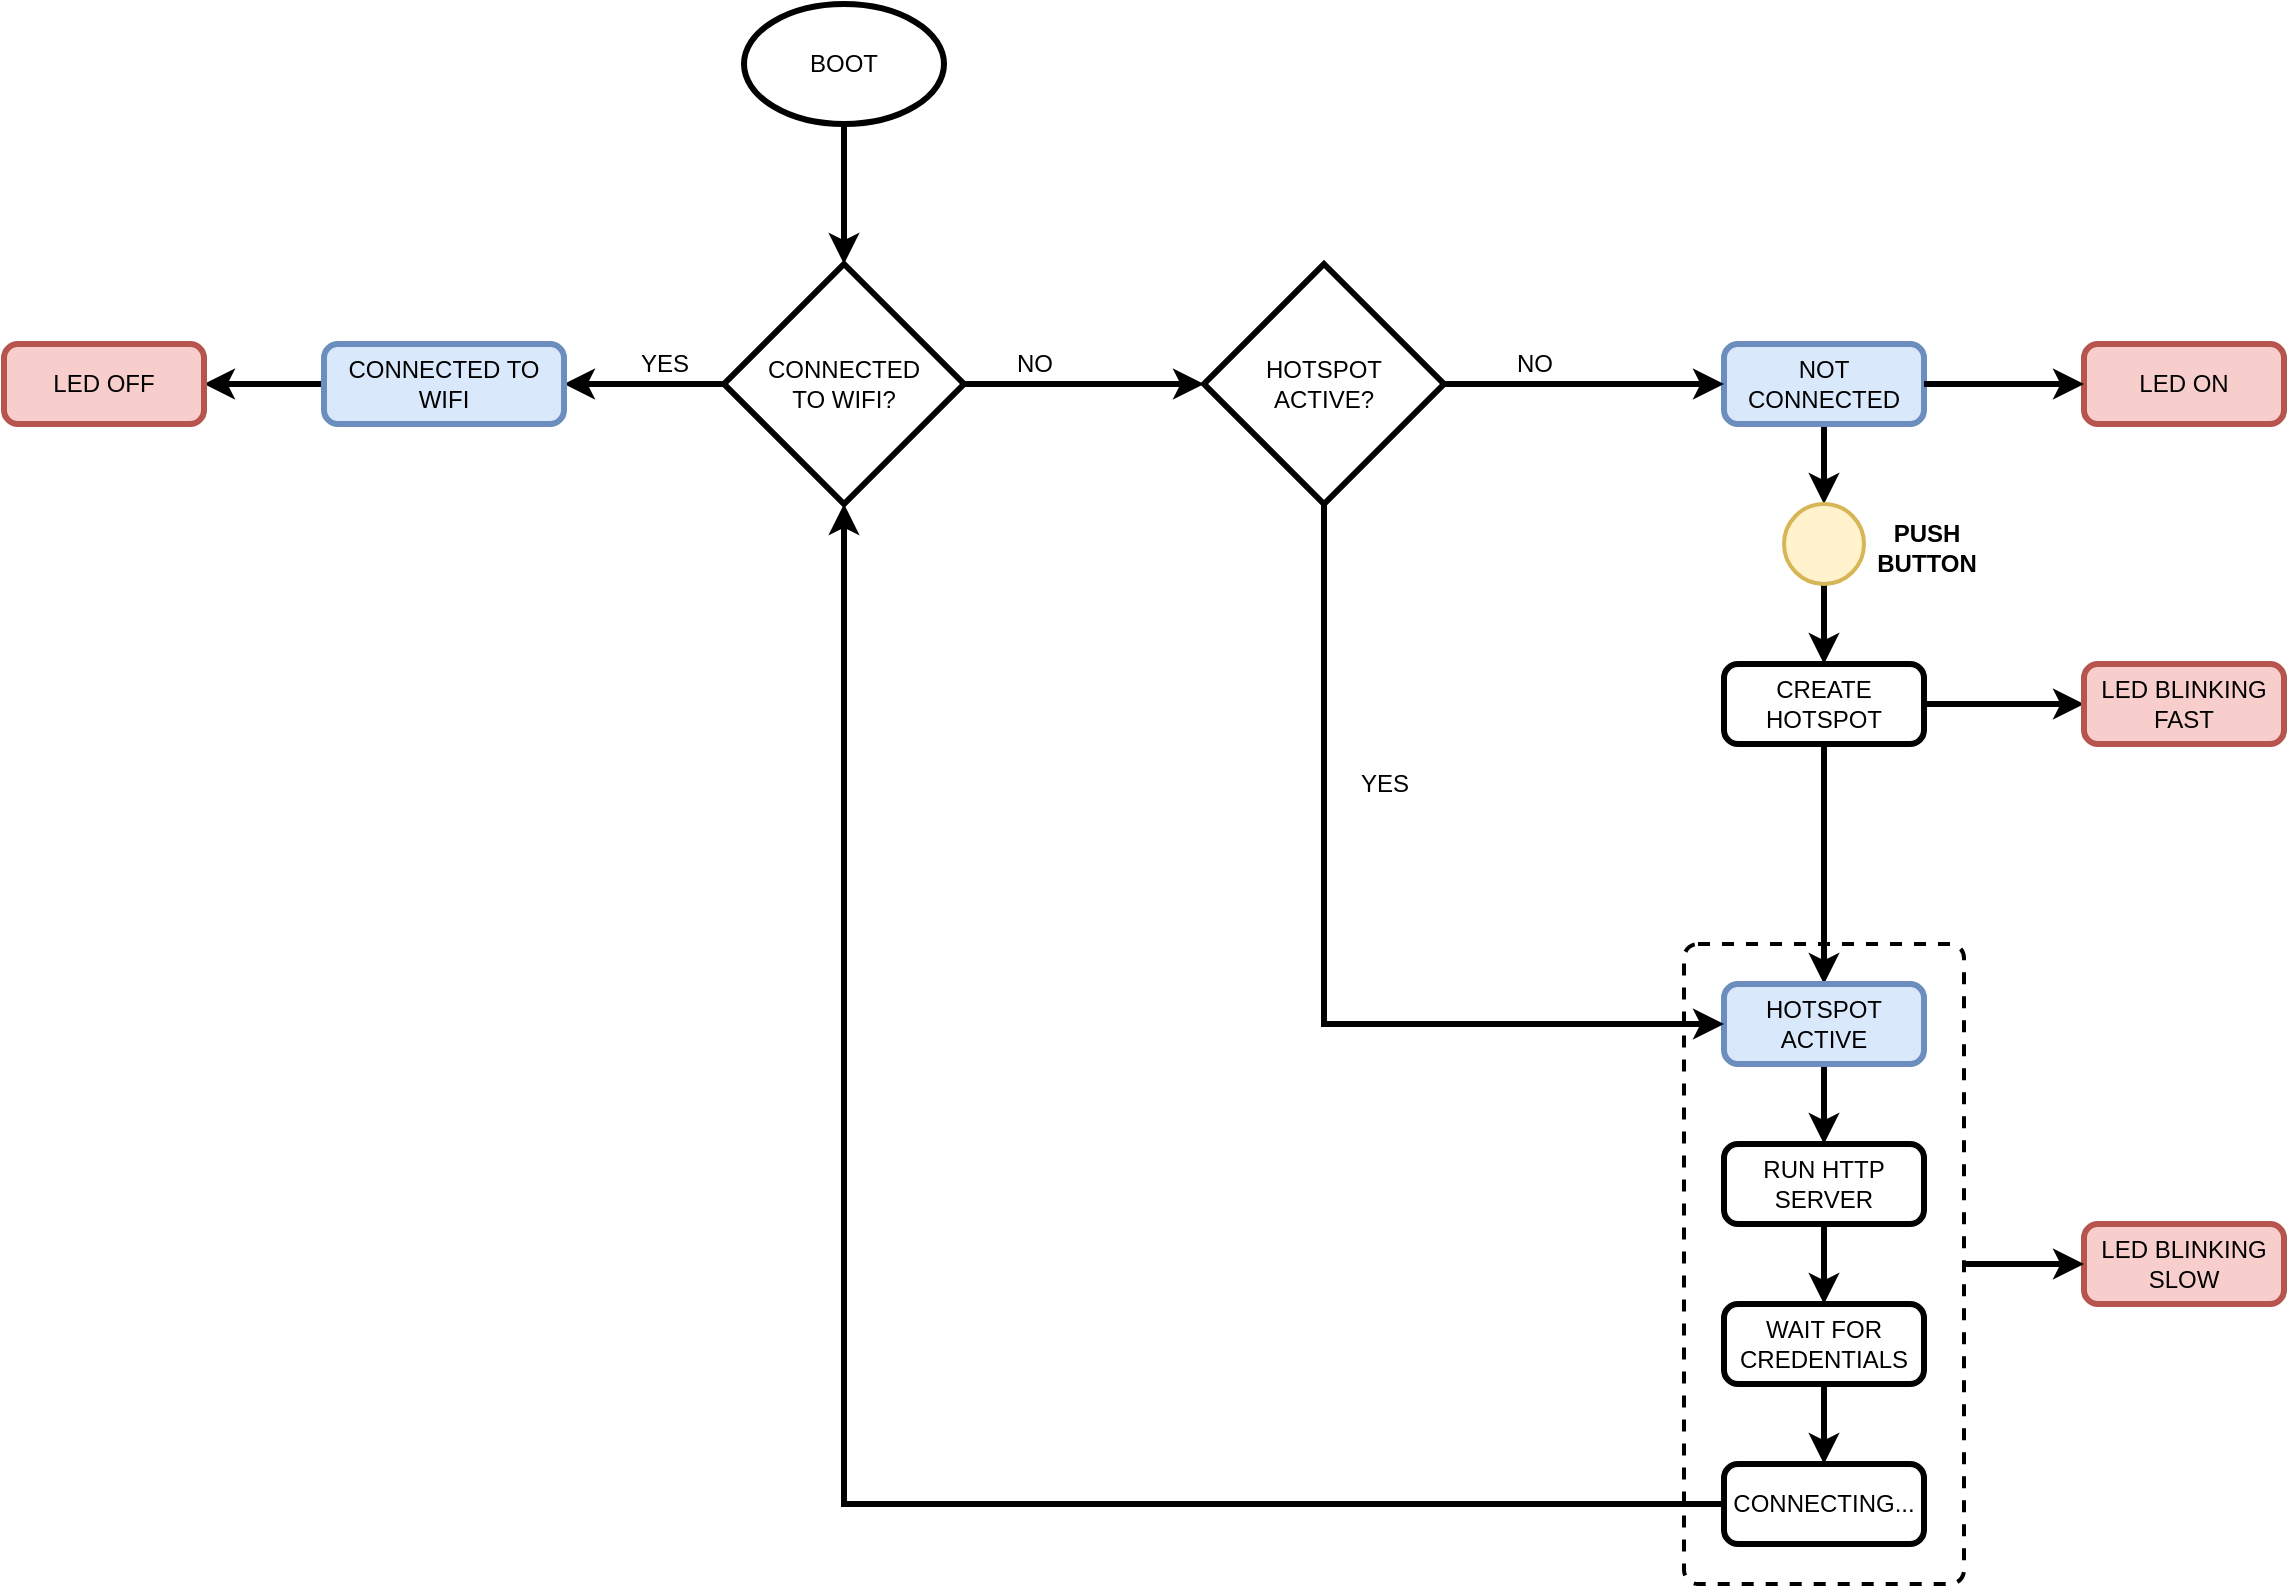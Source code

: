 <mxfile version="16.5.1" type="device"><diagram id="AxEpaxq_vSLOghSMP8F_" name="Pagina-1"><mxGraphModel dx="1422" dy="905" grid="1" gridSize="10" guides="1" tooltips="1" connect="1" arrows="1" fold="1" page="1" pageScale="1" pageWidth="1654" pageHeight="2336" math="0" shadow="0"><root><mxCell id="0"/><mxCell id="1" parent="0"/><mxCell id="MUxtvVnEjNuxNv-pTxA--32" value="" style="rounded=1;whiteSpace=wrap;html=1;absoluteArcSize=1;arcSize=14;strokeWidth=2;fillColor=none;dashed=1;" parent="1" vertex="1"><mxGeometry x="1080" y="500" width="140" height="320" as="geometry"/></mxCell><mxCell id="MUxtvVnEjNuxNv-pTxA--37" style="edgeStyle=orthogonalEdgeStyle;rounded=0;orthogonalLoop=1;jettySize=auto;html=1;entryX=1;entryY=0.5;entryDx=0;entryDy=0;strokeWidth=3;" parent="1" source="MUxtvVnEjNuxNv-pTxA--6" target="MUxtvVnEjNuxNv-pTxA--11" edge="1"><mxGeometry relative="1" as="geometry"/></mxCell><mxCell id="MUxtvVnEjNuxNv-pTxA--40" style="edgeStyle=orthogonalEdgeStyle;rounded=0;orthogonalLoop=1;jettySize=auto;html=1;entryX=0;entryY=0.5;entryDx=0;entryDy=0;entryPerimeter=0;strokeWidth=3;" parent="1" source="MUxtvVnEjNuxNv-pTxA--6" target="MUxtvVnEjNuxNv-pTxA--39" edge="1"><mxGeometry relative="1" as="geometry"/></mxCell><mxCell id="MUxtvVnEjNuxNv-pTxA--6" value="CONNECTED&lt;br&gt;TO WIFI?" style="strokeWidth=3;html=1;shape=mxgraph.flowchart.decision;whiteSpace=wrap;" parent="1" vertex="1"><mxGeometry x="600" y="160" width="120" height="120" as="geometry"/></mxCell><mxCell id="MUxtvVnEjNuxNv-pTxA--17" style="edgeStyle=orthogonalEdgeStyle;rounded=0;orthogonalLoop=1;jettySize=auto;html=1;strokeWidth=3;" parent="1" source="MUxtvVnEjNuxNv-pTxA--8" target="MUxtvVnEjNuxNv-pTxA--50" edge="1"><mxGeometry relative="1" as="geometry"/></mxCell><mxCell id="MUxtvVnEjNuxNv-pTxA--8" value="NOT CONNECTED" style="rounded=1;whiteSpace=wrap;html=1;absoluteArcSize=1;arcSize=14;strokeWidth=3;fillColor=#dae8fc;strokeColor=#6c8ebf;" parent="1" vertex="1"><mxGeometry x="1100" y="200" width="100" height="40" as="geometry"/></mxCell><mxCell id="MUxtvVnEjNuxNv-pTxA--28" style="edgeStyle=orthogonalEdgeStyle;rounded=0;orthogonalLoop=1;jettySize=auto;html=1;entryX=1;entryY=0.5;entryDx=0;entryDy=0;strokeWidth=3;" parent="1" source="MUxtvVnEjNuxNv-pTxA--11" target="MUxtvVnEjNuxNv-pTxA--27" edge="1"><mxGeometry relative="1" as="geometry"/></mxCell><mxCell id="MUxtvVnEjNuxNv-pTxA--11" value="CONNECTED TO WIFI" style="rounded=1;whiteSpace=wrap;html=1;absoluteArcSize=1;arcSize=14;strokeWidth=3;fillColor=#dae8fc;strokeColor=#6c8ebf;" parent="1" vertex="1"><mxGeometry x="400" y="200" width="120" height="40" as="geometry"/></mxCell><mxCell id="MUxtvVnEjNuxNv-pTxA--14" value="LED ON" style="rounded=1;whiteSpace=wrap;html=1;absoluteArcSize=1;arcSize=14;strokeWidth=3;fillColor=#f8cecc;strokeColor=#b85450;" parent="1" vertex="1"><mxGeometry x="1280" y="200" width="100" height="40" as="geometry"/></mxCell><mxCell id="MUxtvVnEjNuxNv-pTxA--19" style="edgeStyle=orthogonalEdgeStyle;rounded=0;orthogonalLoop=1;jettySize=auto;html=1;entryX=0.5;entryY=0;entryDx=0;entryDy=0;strokeWidth=3;" parent="1" source="MUxtvVnEjNuxNv-pTxA--16" target="MUxtvVnEjNuxNv-pTxA--18" edge="1"><mxGeometry relative="1" as="geometry"/></mxCell><mxCell id="G3Ov9b6FdHC3pLDveb88-2" style="edgeStyle=orthogonalEdgeStyle;rounded=0;orthogonalLoop=1;jettySize=auto;html=1;entryX=0;entryY=0.5;entryDx=0;entryDy=0;strokeWidth=3;" edge="1" parent="1" source="MUxtvVnEjNuxNv-pTxA--16" target="G3Ov9b6FdHC3pLDveb88-1"><mxGeometry relative="1" as="geometry"/></mxCell><mxCell id="MUxtvVnEjNuxNv-pTxA--16" value="CREATE HOTSPOT" style="rounded=1;whiteSpace=wrap;html=1;absoluteArcSize=1;arcSize=14;strokeWidth=3;" parent="1" vertex="1"><mxGeometry x="1100" y="360" width="100" height="40" as="geometry"/></mxCell><mxCell id="MUxtvVnEjNuxNv-pTxA--24" style="edgeStyle=orthogonalEdgeStyle;rounded=0;orthogonalLoop=1;jettySize=auto;html=1;entryX=0.5;entryY=0;entryDx=0;entryDy=0;strokeWidth=3;" parent="1" source="MUxtvVnEjNuxNv-pTxA--18" target="MUxtvVnEjNuxNv-pTxA--22" edge="1"><mxGeometry relative="1" as="geometry"/></mxCell><mxCell id="MUxtvVnEjNuxNv-pTxA--18" value="HOTSPOT ACTIVE" style="rounded=1;whiteSpace=wrap;html=1;absoluteArcSize=1;arcSize=14;strokeWidth=3;fillColor=#dae8fc;strokeColor=#6c8ebf;" parent="1" vertex="1"><mxGeometry x="1100" y="520" width="100" height="40" as="geometry"/></mxCell><mxCell id="MUxtvVnEjNuxNv-pTxA--20" value="LED BLINKING&lt;br&gt;SLOW" style="rounded=1;whiteSpace=wrap;html=1;absoluteArcSize=1;arcSize=14;strokeWidth=3;fillColor=#f8cecc;strokeColor=#b85450;" parent="1" vertex="1"><mxGeometry x="1280" y="640" width="100" height="40" as="geometry"/></mxCell><mxCell id="MUxtvVnEjNuxNv-pTxA--26" style="edgeStyle=orthogonalEdgeStyle;rounded=0;orthogonalLoop=1;jettySize=auto;html=1;entryX=0.5;entryY=0;entryDx=0;entryDy=0;strokeWidth=3;" parent="1" source="MUxtvVnEjNuxNv-pTxA--22" target="MUxtvVnEjNuxNv-pTxA--25" edge="1"><mxGeometry relative="1" as="geometry"/></mxCell><mxCell id="MUxtvVnEjNuxNv-pTxA--22" value="RUN HTTP SERVER" style="rounded=1;whiteSpace=wrap;html=1;absoluteArcSize=1;arcSize=14;strokeWidth=3;" parent="1" vertex="1"><mxGeometry x="1100" y="600" width="100" height="40" as="geometry"/></mxCell><mxCell id="MUxtvVnEjNuxNv-pTxA--35" style="edgeStyle=orthogonalEdgeStyle;rounded=0;orthogonalLoop=1;jettySize=auto;html=1;entryX=0.5;entryY=0;entryDx=0;entryDy=0;strokeWidth=3;" parent="1" source="MUxtvVnEjNuxNv-pTxA--25" target="MUxtvVnEjNuxNv-pTxA--34" edge="1"><mxGeometry relative="1" as="geometry"/></mxCell><mxCell id="MUxtvVnEjNuxNv-pTxA--25" value="WAIT FOR CREDENTIALS" style="rounded=1;whiteSpace=wrap;html=1;absoluteArcSize=1;arcSize=14;strokeWidth=3;" parent="1" vertex="1"><mxGeometry x="1100" y="680" width="100" height="40" as="geometry"/></mxCell><mxCell id="MUxtvVnEjNuxNv-pTxA--27" value="LED OFF" style="rounded=1;whiteSpace=wrap;html=1;absoluteArcSize=1;arcSize=14;strokeWidth=3;fillColor=#f8cecc;strokeColor=#b85450;" parent="1" vertex="1"><mxGeometry x="240" y="200" width="100" height="40" as="geometry"/></mxCell><mxCell id="MUxtvVnEjNuxNv-pTxA--29" value="YES" style="text;html=1;align=center;verticalAlign=middle;resizable=0;points=[];autosize=1;strokeColor=none;fillColor=none;" parent="1" vertex="1"><mxGeometry x="550" y="200" width="40" height="20" as="geometry"/></mxCell><mxCell id="MUxtvVnEjNuxNv-pTxA--33" style="edgeStyle=orthogonalEdgeStyle;rounded=0;orthogonalLoop=1;jettySize=auto;html=1;strokeWidth=3;" parent="1" source="MUxtvVnEjNuxNv-pTxA--32" target="MUxtvVnEjNuxNv-pTxA--20" edge="1"><mxGeometry relative="1" as="geometry"/></mxCell><mxCell id="MUxtvVnEjNuxNv-pTxA--38" style="edgeStyle=orthogonalEdgeStyle;rounded=0;orthogonalLoop=1;jettySize=auto;html=1;entryX=0.5;entryY=1;entryDx=0;entryDy=0;entryPerimeter=0;strokeWidth=3;" parent="1" source="MUxtvVnEjNuxNv-pTxA--34" target="MUxtvVnEjNuxNv-pTxA--6" edge="1"><mxGeometry relative="1" as="geometry"/></mxCell><mxCell id="MUxtvVnEjNuxNv-pTxA--34" value="CONNECTING..." style="rounded=1;whiteSpace=wrap;html=1;absoluteArcSize=1;arcSize=14;strokeWidth=3;" parent="1" vertex="1"><mxGeometry x="1100" y="760" width="100" height="40" as="geometry"/></mxCell><mxCell id="MUxtvVnEjNuxNv-pTxA--41" style="edgeStyle=orthogonalEdgeStyle;rounded=0;orthogonalLoop=1;jettySize=auto;html=1;entryX=0;entryY=0.5;entryDx=0;entryDy=0;strokeWidth=3;" parent="1" source="MUxtvVnEjNuxNv-pTxA--39" target="MUxtvVnEjNuxNv-pTxA--8" edge="1"><mxGeometry relative="1" as="geometry"/></mxCell><mxCell id="MUxtvVnEjNuxNv-pTxA--43" style="edgeStyle=orthogonalEdgeStyle;rounded=0;orthogonalLoop=1;jettySize=auto;html=1;entryX=0;entryY=0.5;entryDx=0;entryDy=0;exitX=0.5;exitY=1;exitDx=0;exitDy=0;exitPerimeter=0;strokeWidth=3;" parent="1" source="MUxtvVnEjNuxNv-pTxA--39" target="MUxtvVnEjNuxNv-pTxA--18" edge="1"><mxGeometry relative="1" as="geometry"/></mxCell><mxCell id="MUxtvVnEjNuxNv-pTxA--39" value="HOTSPOT&lt;br&gt;ACTIVE?" style="strokeWidth=3;html=1;shape=mxgraph.flowchart.decision;whiteSpace=wrap;" parent="1" vertex="1"><mxGeometry x="840" y="160" width="120" height="120" as="geometry"/></mxCell><mxCell id="MUxtvVnEjNuxNv-pTxA--42" value="NO" style="text;html=1;align=center;verticalAlign=middle;resizable=0;points=[];autosize=1;strokeColor=none;fillColor=none;" parent="1" vertex="1"><mxGeometry x="740" y="200" width="30" height="20" as="geometry"/></mxCell><mxCell id="MUxtvVnEjNuxNv-pTxA--44" value="YES" style="text;html=1;align=center;verticalAlign=middle;resizable=0;points=[];autosize=1;strokeColor=none;fillColor=none;" parent="1" vertex="1"><mxGeometry x="910" y="410" width="40" height="20" as="geometry"/></mxCell><mxCell id="MUxtvVnEjNuxNv-pTxA--45" value="NO" style="text;html=1;align=center;verticalAlign=middle;resizable=0;points=[];autosize=1;strokeColor=none;fillColor=none;" parent="1" vertex="1"><mxGeometry x="990" y="200" width="30" height="20" as="geometry"/></mxCell><mxCell id="MUxtvVnEjNuxNv-pTxA--49" style="edgeStyle=orthogonalEdgeStyle;rounded=0;orthogonalLoop=1;jettySize=auto;html=1;entryX=0.5;entryY=0;entryDx=0;entryDy=0;entryPerimeter=0;strokeWidth=3;" parent="1" source="MUxtvVnEjNuxNv-pTxA--48" target="MUxtvVnEjNuxNv-pTxA--6" edge="1"><mxGeometry relative="1" as="geometry"/></mxCell><mxCell id="MUxtvVnEjNuxNv-pTxA--48" value="BOOT" style="strokeWidth=3;html=1;shape=mxgraph.flowchart.start_1;whiteSpace=wrap;fillColor=none;" parent="1" vertex="1"><mxGeometry x="610" y="30" width="100" height="60" as="geometry"/></mxCell><mxCell id="MUxtvVnEjNuxNv-pTxA--52" style="edgeStyle=orthogonalEdgeStyle;rounded=0;orthogonalLoop=1;jettySize=auto;html=1;entryX=0.5;entryY=0;entryDx=0;entryDy=0;strokeWidth=3;" parent="1" source="MUxtvVnEjNuxNv-pTxA--50" target="MUxtvVnEjNuxNv-pTxA--16" edge="1"><mxGeometry relative="1" as="geometry"/></mxCell><mxCell id="MUxtvVnEjNuxNv-pTxA--50" value="" style="strokeWidth=2;html=1;shape=mxgraph.flowchart.start_2;whiteSpace=wrap;fillColor=#fff2cc;strokeColor=#d6b656;" parent="1" vertex="1"><mxGeometry x="1130" y="280" width="40" height="40" as="geometry"/></mxCell><mxCell id="MUxtvVnEjNuxNv-pTxA--53" value="PUSH&lt;br&gt;BUTTON" style="text;html=1;align=center;verticalAlign=middle;resizable=0;points=[];autosize=1;strokeColor=none;fillColor=none;fontStyle=1" parent="1" vertex="1"><mxGeometry x="1166" y="287" width="70" height="30" as="geometry"/></mxCell><mxCell id="MUxtvVnEjNuxNv-pTxA--56" style="edgeStyle=orthogonalEdgeStyle;rounded=0;orthogonalLoop=1;jettySize=auto;html=1;strokeWidth=3;exitX=1;exitY=0.5;exitDx=0;exitDy=0;" parent="1" source="MUxtvVnEjNuxNv-pTxA--8" target="MUxtvVnEjNuxNv-pTxA--14" edge="1"><mxGeometry relative="1" as="geometry"><mxPoint x="1240" y="300" as="sourcePoint"/></mxGeometry></mxCell><mxCell id="G3Ov9b6FdHC3pLDveb88-1" value="LED BLINKING&lt;br&gt;FAST" style="rounded=1;whiteSpace=wrap;html=1;absoluteArcSize=1;arcSize=14;strokeWidth=3;fillColor=#f8cecc;strokeColor=#b85450;" vertex="1" parent="1"><mxGeometry x="1280" y="360" width="100" height="40" as="geometry"/></mxCell></root></mxGraphModel></diagram></mxfile>